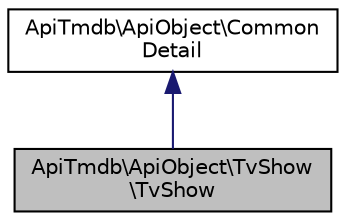 digraph "ApiTmdb\ApiObject\TvShow\TvShow"
{
  edge [fontname="Helvetica",fontsize="10",labelfontname="Helvetica",labelfontsize="10"];
  node [fontname="Helvetica",fontsize="10",shape=record];
  Node0 [label="ApiTmdb\\ApiObject\\TvShow\l\\TvShow",height=0.2,width=0.4,color="black", fillcolor="grey75", style="filled", fontcolor="black"];
  Node1 -> Node0 [dir="back",color="midnightblue",fontsize="10",style="solid",fontname="Helvetica"];
  Node1 [label="ApiTmdb\\ApiObject\\Common\lDetail",height=0.2,width=0.4,color="black", fillcolor="white", style="filled",URL="$classApiTmdb_1_1ApiObject_1_1CommonDetail.html"];
}
